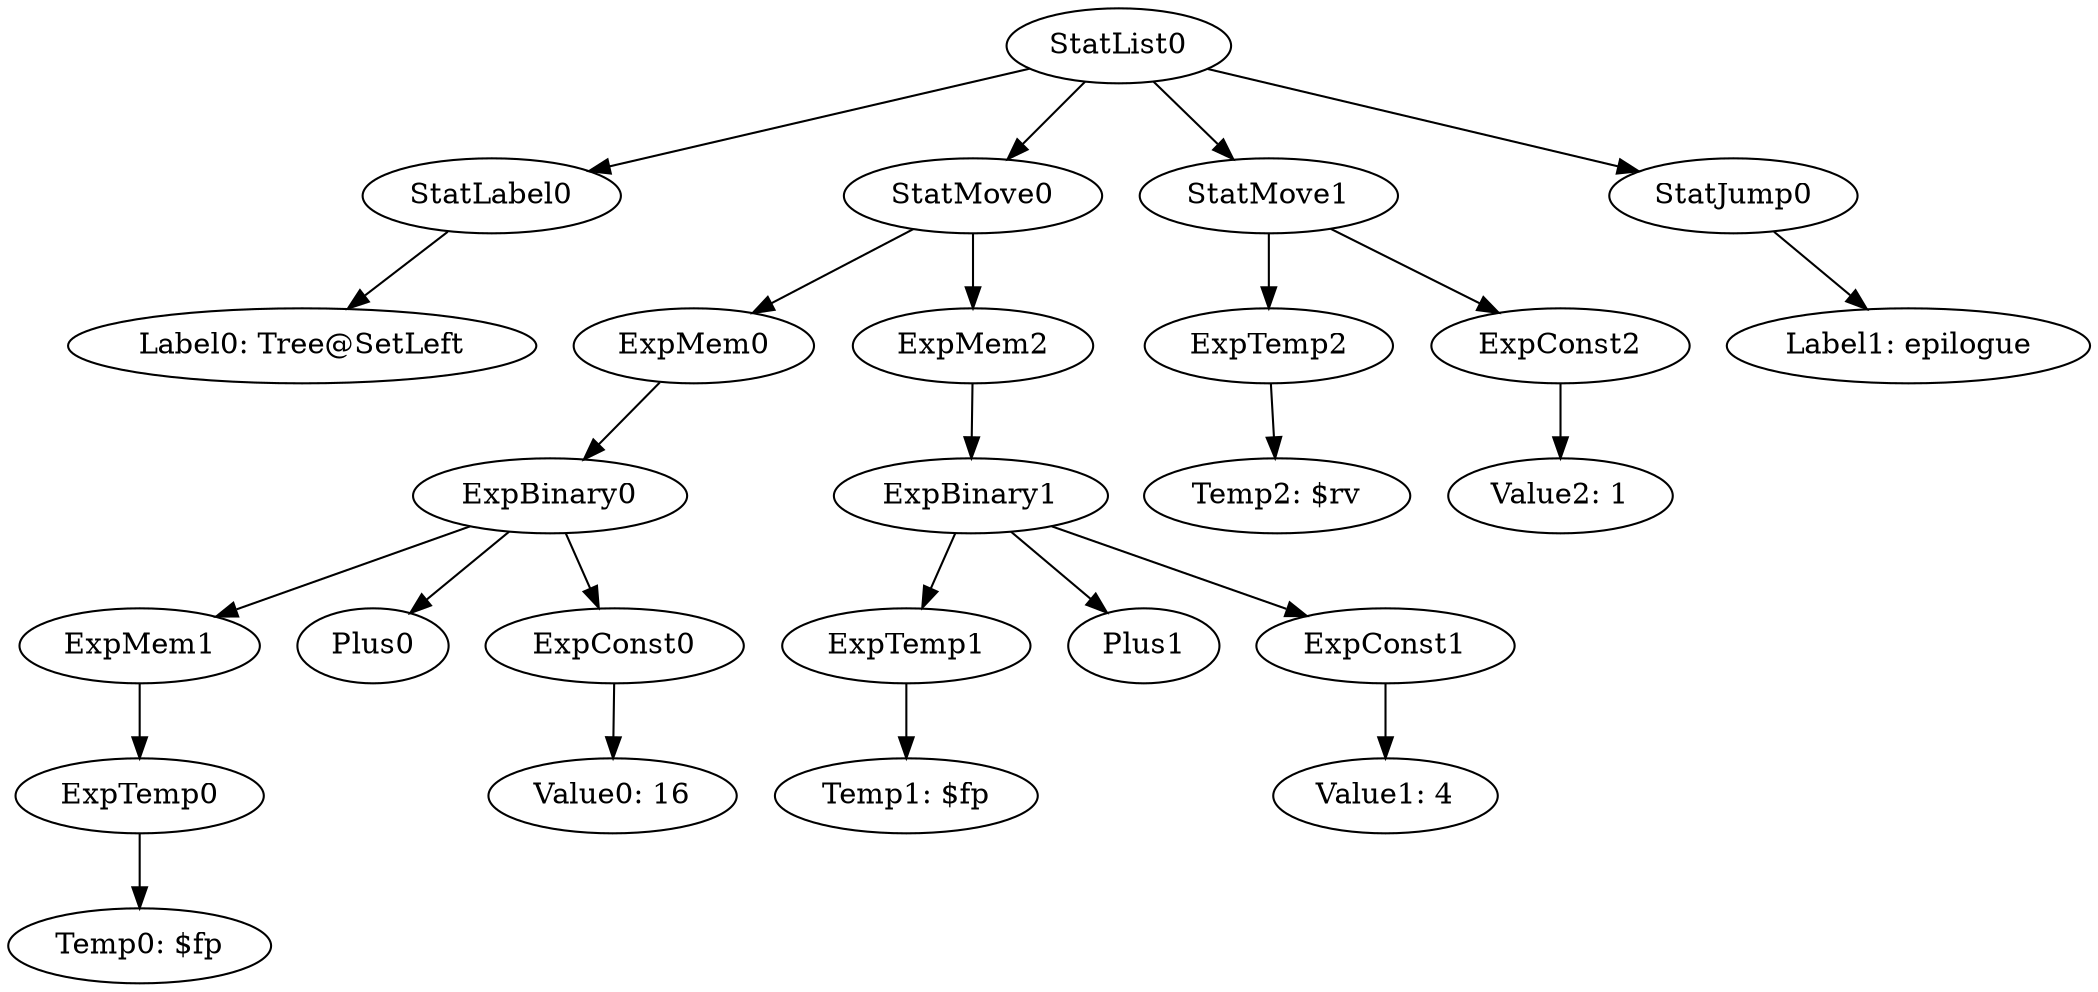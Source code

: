 digraph {
	ordering = out;
	StatJump0 -> "Label1: epilogue";
	ExpConst2 -> "Value2: 1";
	ExpTemp2 -> "Temp2: $rv";
	StatMove1 -> ExpTemp2;
	StatMove1 -> ExpConst2;
	ExpConst1 -> "Value1: 4";
	ExpMem2 -> ExpBinary1;
	ExpTemp0 -> "Temp0: $fp";
	StatList0 -> StatLabel0;
	StatList0 -> StatMove0;
	StatList0 -> StatMove1;
	StatList0 -> StatJump0;
	StatLabel0 -> "Label0: Tree@SetLeft";
	ExpMem1 -> ExpTemp0;
	ExpConst0 -> "Value0: 16";
	ExpBinary0 -> ExpMem1;
	ExpBinary0 -> Plus0;
	ExpBinary0 -> ExpConst0;
	StatMove0 -> ExpMem0;
	StatMove0 -> ExpMem2;
	ExpTemp1 -> "Temp1: $fp";
	ExpMem0 -> ExpBinary0;
	ExpBinary1 -> ExpTemp1;
	ExpBinary1 -> Plus1;
	ExpBinary1 -> ExpConst1;
}

